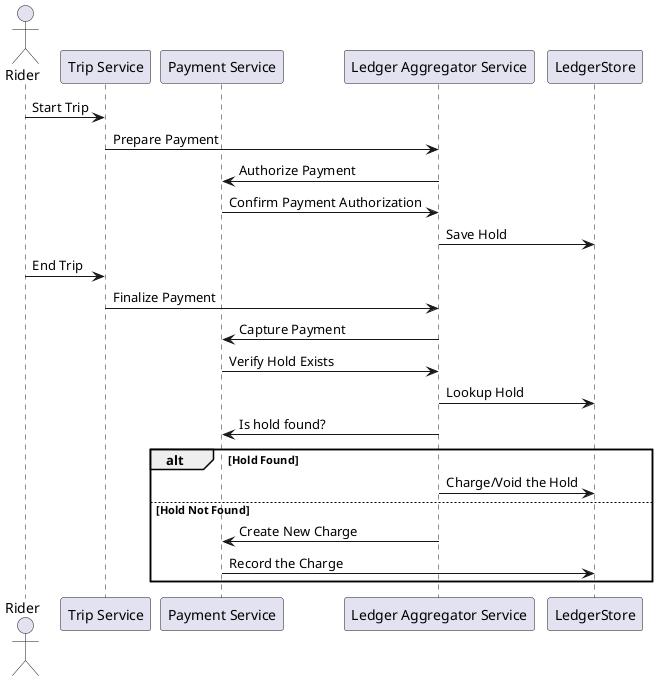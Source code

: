 @startuml
actor Rider
participant "Trip Service" as TS
participant "Payment Service" as PS
participant "Ledger Aggregator Service" as LAS
participant "LedgerStore" as LS

Rider -> TS: Start Trip
TS -> LAS: Prepare Payment
LAS -> PS: Authorize Payment
PS -> LAS: Confirm Payment Authorization
LAS -> LS: Save Hold

Rider -> TS: End Trip
TS -> LAS: Finalize Payment
LAS -> PS: Capture Payment
PS -> LAS: Verify Hold Exists
LAS -> LS: Lookup Hold
LAS -> PS: Is hold found?

alt Hold Found
    LAS -> LS: Charge/Void the Hold
else Hold Not Found
    LAS -> PS: Create New Charge
    PS -> LS: Record the Charge
end
@enduml